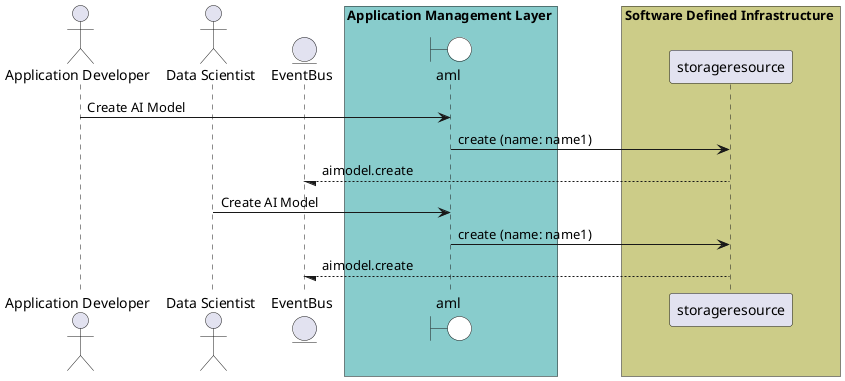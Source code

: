@startuml

actor "Application Developer"

actor "Data Scientist"


entity EventBus

box Application Management Layer #88cccc
    boundary aml #white
end box


box Software Defined Infrastructure #cccc88
            participant storageresource
    end box


"Application Developer" -> aml: Create AI Model

    aml -> "storageresource": create (name: name1)

    "storageresource" --/ EventBus: aimodel.create


"Data Scientist" -> aml: Create AI Model

    aml -> "storageresource": create (name: name1)

    "storageresource" --/ EventBus: aimodel.create



@enduml
